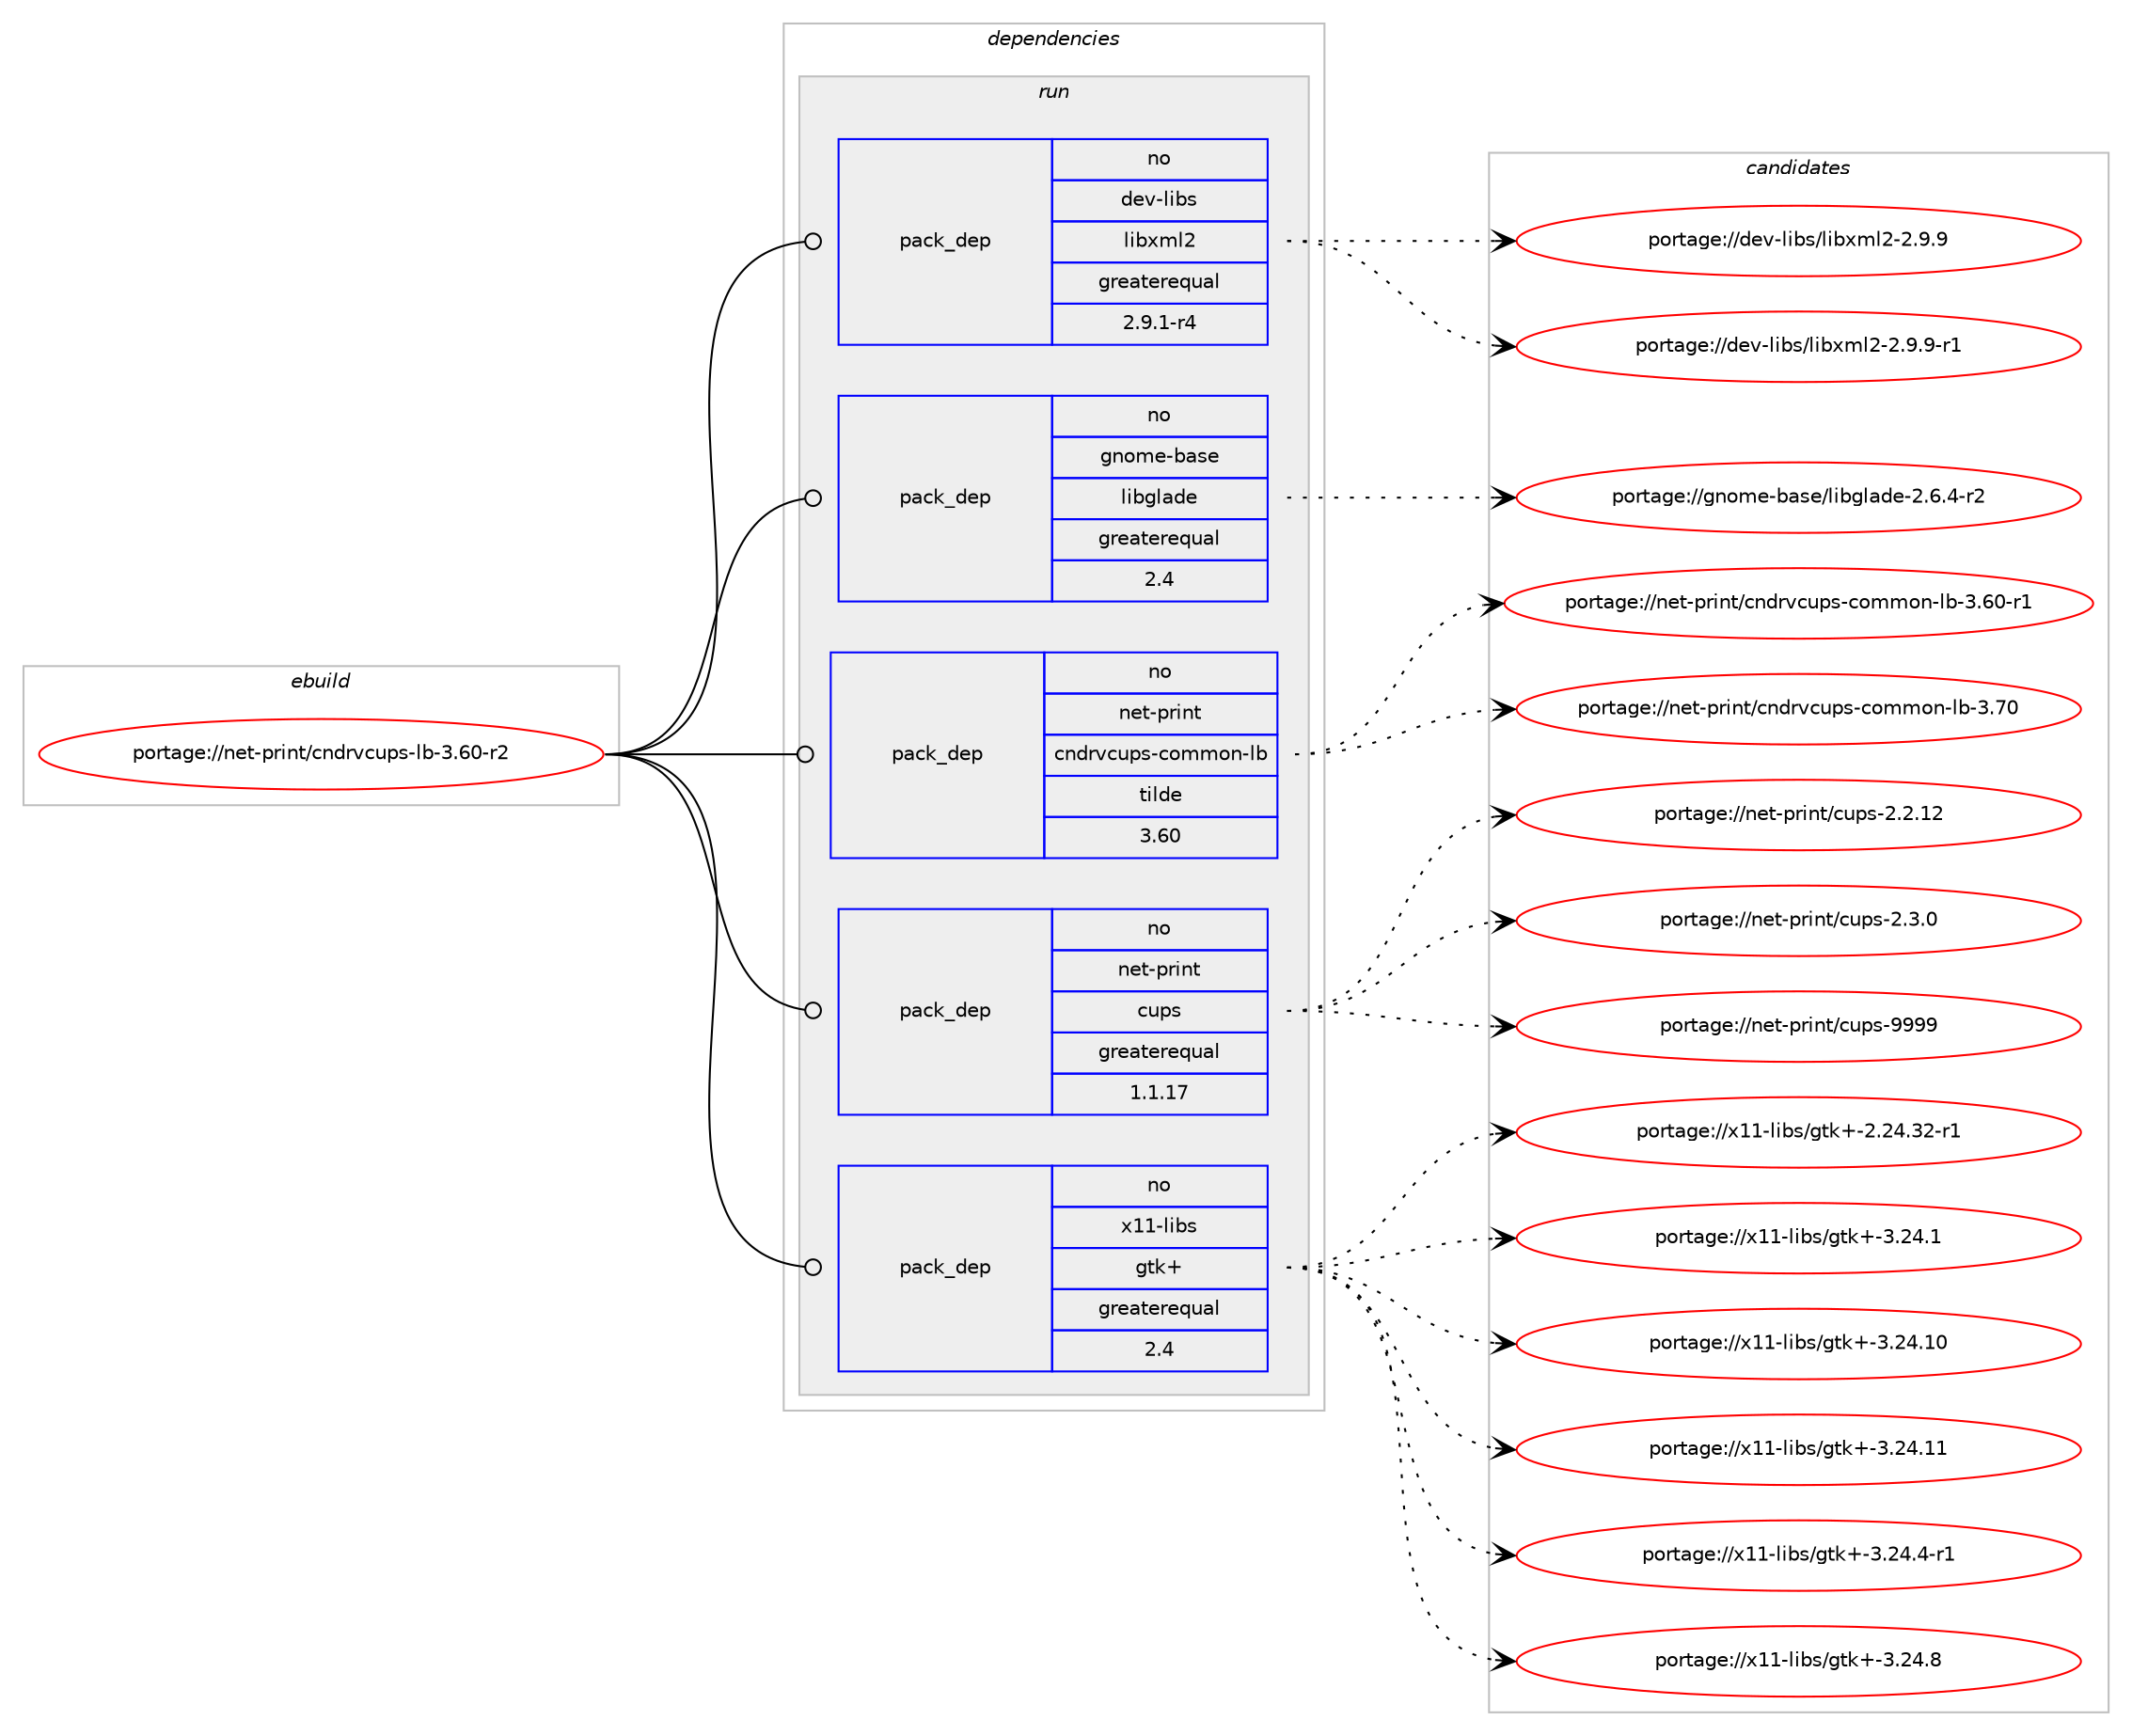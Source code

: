digraph prolog {

# *************
# Graph options
# *************

newrank=true;
concentrate=true;
compound=true;
graph [rankdir=LR,fontname=Helvetica,fontsize=10,ranksep=1.5];#, ranksep=2.5, nodesep=0.2];
edge  [arrowhead=vee];
node  [fontname=Helvetica,fontsize=10];

# **********
# The ebuild
# **********

subgraph cluster_leftcol {
color=gray;
rank=same;
label=<<i>ebuild</i>>;
id [label="portage://net-print/cndrvcups-lb-3.60-r2", color=red, width=4, href="../net-print/cndrvcups-lb-3.60-r2.svg"];
}

# ****************
# The dependencies
# ****************

subgraph cluster_midcol {
color=gray;
label=<<i>dependencies</i>>;
subgraph cluster_compile {
fillcolor="#eeeeee";
style=filled;
label=<<i>compile</i>>;
}
subgraph cluster_compileandrun {
fillcolor="#eeeeee";
style=filled;
label=<<i>compile and run</i>>;
}
subgraph cluster_run {
fillcolor="#eeeeee";
style=filled;
label=<<i>run</i>>;
subgraph pack274538 {
dependency374458 [label=<<TABLE BORDER="0" CELLBORDER="1" CELLSPACING="0" CELLPADDING="4" WIDTH="220"><TR><TD ROWSPAN="6" CELLPADDING="30">pack_dep</TD></TR><TR><TD WIDTH="110">no</TD></TR><TR><TD>dev-libs</TD></TR><TR><TD>libxml2</TD></TR><TR><TD>greaterequal</TD></TR><TR><TD>2.9.1-r4</TD></TR></TABLE>>, shape=none, color=blue];
}
id:e -> dependency374458:w [weight=20,style="solid",arrowhead="odot"];
subgraph pack274539 {
dependency374459 [label=<<TABLE BORDER="0" CELLBORDER="1" CELLSPACING="0" CELLPADDING="4" WIDTH="220"><TR><TD ROWSPAN="6" CELLPADDING="30">pack_dep</TD></TR><TR><TD WIDTH="110">no</TD></TR><TR><TD>gnome-base</TD></TR><TR><TD>libglade</TD></TR><TR><TD>greaterequal</TD></TR><TR><TD>2.4</TD></TR></TABLE>>, shape=none, color=blue];
}
id:e -> dependency374459:w [weight=20,style="solid",arrowhead="odot"];
subgraph pack274540 {
dependency374460 [label=<<TABLE BORDER="0" CELLBORDER="1" CELLSPACING="0" CELLPADDING="4" WIDTH="220"><TR><TD ROWSPAN="6" CELLPADDING="30">pack_dep</TD></TR><TR><TD WIDTH="110">no</TD></TR><TR><TD>net-print</TD></TR><TR><TD>cndrvcups-common-lb</TD></TR><TR><TD>tilde</TD></TR><TR><TD>3.60</TD></TR></TABLE>>, shape=none, color=blue];
}
id:e -> dependency374460:w [weight=20,style="solid",arrowhead="odot"];
subgraph pack274541 {
dependency374461 [label=<<TABLE BORDER="0" CELLBORDER="1" CELLSPACING="0" CELLPADDING="4" WIDTH="220"><TR><TD ROWSPAN="6" CELLPADDING="30">pack_dep</TD></TR><TR><TD WIDTH="110">no</TD></TR><TR><TD>net-print</TD></TR><TR><TD>cups</TD></TR><TR><TD>greaterequal</TD></TR><TR><TD>1.1.17</TD></TR></TABLE>>, shape=none, color=blue];
}
id:e -> dependency374461:w [weight=20,style="solid",arrowhead="odot"];
subgraph pack274542 {
dependency374462 [label=<<TABLE BORDER="0" CELLBORDER="1" CELLSPACING="0" CELLPADDING="4" WIDTH="220"><TR><TD ROWSPAN="6" CELLPADDING="30">pack_dep</TD></TR><TR><TD WIDTH="110">no</TD></TR><TR><TD>x11-libs</TD></TR><TR><TD>gtk+</TD></TR><TR><TD>greaterequal</TD></TR><TR><TD>2.4</TD></TR></TABLE>>, shape=none, color=blue];
}
id:e -> dependency374462:w [weight=20,style="solid",arrowhead="odot"];
}
}

# **************
# The candidates
# **************

subgraph cluster_choices {
rank=same;
color=gray;
label=<<i>candidates</i>>;

subgraph choice274538 {
color=black;
nodesep=1;
choiceportage1001011184510810598115471081059812010910850455046574657 [label="portage://dev-libs/libxml2-2.9.9", color=red, width=4,href="../dev-libs/libxml2-2.9.9.svg"];
choiceportage10010111845108105981154710810598120109108504550465746574511449 [label="portage://dev-libs/libxml2-2.9.9-r1", color=red, width=4,href="../dev-libs/libxml2-2.9.9-r1.svg"];
dependency374458:e -> choiceportage1001011184510810598115471081059812010910850455046574657:w [style=dotted,weight="100"];
dependency374458:e -> choiceportage10010111845108105981154710810598120109108504550465746574511449:w [style=dotted,weight="100"];
}
subgraph choice274539 {
color=black;
nodesep=1;
choiceportage1031101111091014598971151014710810598103108971001014550465446524511450 [label="portage://gnome-base/libglade-2.6.4-r2", color=red, width=4,href="../gnome-base/libglade-2.6.4-r2.svg"];
dependency374459:e -> choiceportage1031101111091014598971151014710810598103108971001014550465446524511450:w [style=dotted,weight="100"];
}
subgraph choice274540 {
color=black;
nodesep=1;
choiceportage110101116451121141051101164799110100114118991171121154599111109109111110451089845514654484511449 [label="portage://net-print/cndrvcups-common-lb-3.60-r1", color=red, width=4,href="../net-print/cndrvcups-common-lb-3.60-r1.svg"];
choiceportage11010111645112114105110116479911010011411899117112115459911110910911111045108984551465548 [label="portage://net-print/cndrvcups-common-lb-3.70", color=red, width=4,href="../net-print/cndrvcups-common-lb-3.70.svg"];
dependency374460:e -> choiceportage110101116451121141051101164799110100114118991171121154599111109109111110451089845514654484511449:w [style=dotted,weight="100"];
dependency374460:e -> choiceportage11010111645112114105110116479911010011411899117112115459911110910911111045108984551465548:w [style=dotted,weight="100"];
}
subgraph choice274541 {
color=black;
nodesep=1;
choiceportage11010111645112114105110116479911711211545504650464950 [label="portage://net-print/cups-2.2.12", color=red, width=4,href="../net-print/cups-2.2.12.svg"];
choiceportage110101116451121141051101164799117112115455046514648 [label="portage://net-print/cups-2.3.0", color=red, width=4,href="../net-print/cups-2.3.0.svg"];
choiceportage1101011164511211410511011647991171121154557575757 [label="portage://net-print/cups-9999", color=red, width=4,href="../net-print/cups-9999.svg"];
dependency374461:e -> choiceportage11010111645112114105110116479911711211545504650464950:w [style=dotted,weight="100"];
dependency374461:e -> choiceportage110101116451121141051101164799117112115455046514648:w [style=dotted,weight="100"];
dependency374461:e -> choiceportage1101011164511211410511011647991171121154557575757:w [style=dotted,weight="100"];
}
subgraph choice274542 {
color=black;
nodesep=1;
choiceportage12049494510810598115471031161074345504650524651504511449 [label="portage://x11-libs/gtk+-2.24.32-r1", color=red, width=4,href="../x11-libs/gtk+-2.24.32-r1.svg"];
choiceportage12049494510810598115471031161074345514650524649 [label="portage://x11-libs/gtk+-3.24.1", color=red, width=4,href="../x11-libs/gtk+-3.24.1.svg"];
choiceportage1204949451081059811547103116107434551465052464948 [label="portage://x11-libs/gtk+-3.24.10", color=red, width=4,href="../x11-libs/gtk+-3.24.10.svg"];
choiceportage1204949451081059811547103116107434551465052464949 [label="portage://x11-libs/gtk+-3.24.11", color=red, width=4,href="../x11-libs/gtk+-3.24.11.svg"];
choiceportage120494945108105981154710311610743455146505246524511449 [label="portage://x11-libs/gtk+-3.24.4-r1", color=red, width=4,href="../x11-libs/gtk+-3.24.4-r1.svg"];
choiceportage12049494510810598115471031161074345514650524656 [label="portage://x11-libs/gtk+-3.24.8", color=red, width=4,href="../x11-libs/gtk+-3.24.8.svg"];
dependency374462:e -> choiceportage12049494510810598115471031161074345504650524651504511449:w [style=dotted,weight="100"];
dependency374462:e -> choiceportage12049494510810598115471031161074345514650524649:w [style=dotted,weight="100"];
dependency374462:e -> choiceportage1204949451081059811547103116107434551465052464948:w [style=dotted,weight="100"];
dependency374462:e -> choiceportage1204949451081059811547103116107434551465052464949:w [style=dotted,weight="100"];
dependency374462:e -> choiceportage120494945108105981154710311610743455146505246524511449:w [style=dotted,weight="100"];
dependency374462:e -> choiceportage12049494510810598115471031161074345514650524656:w [style=dotted,weight="100"];
}
}

}
